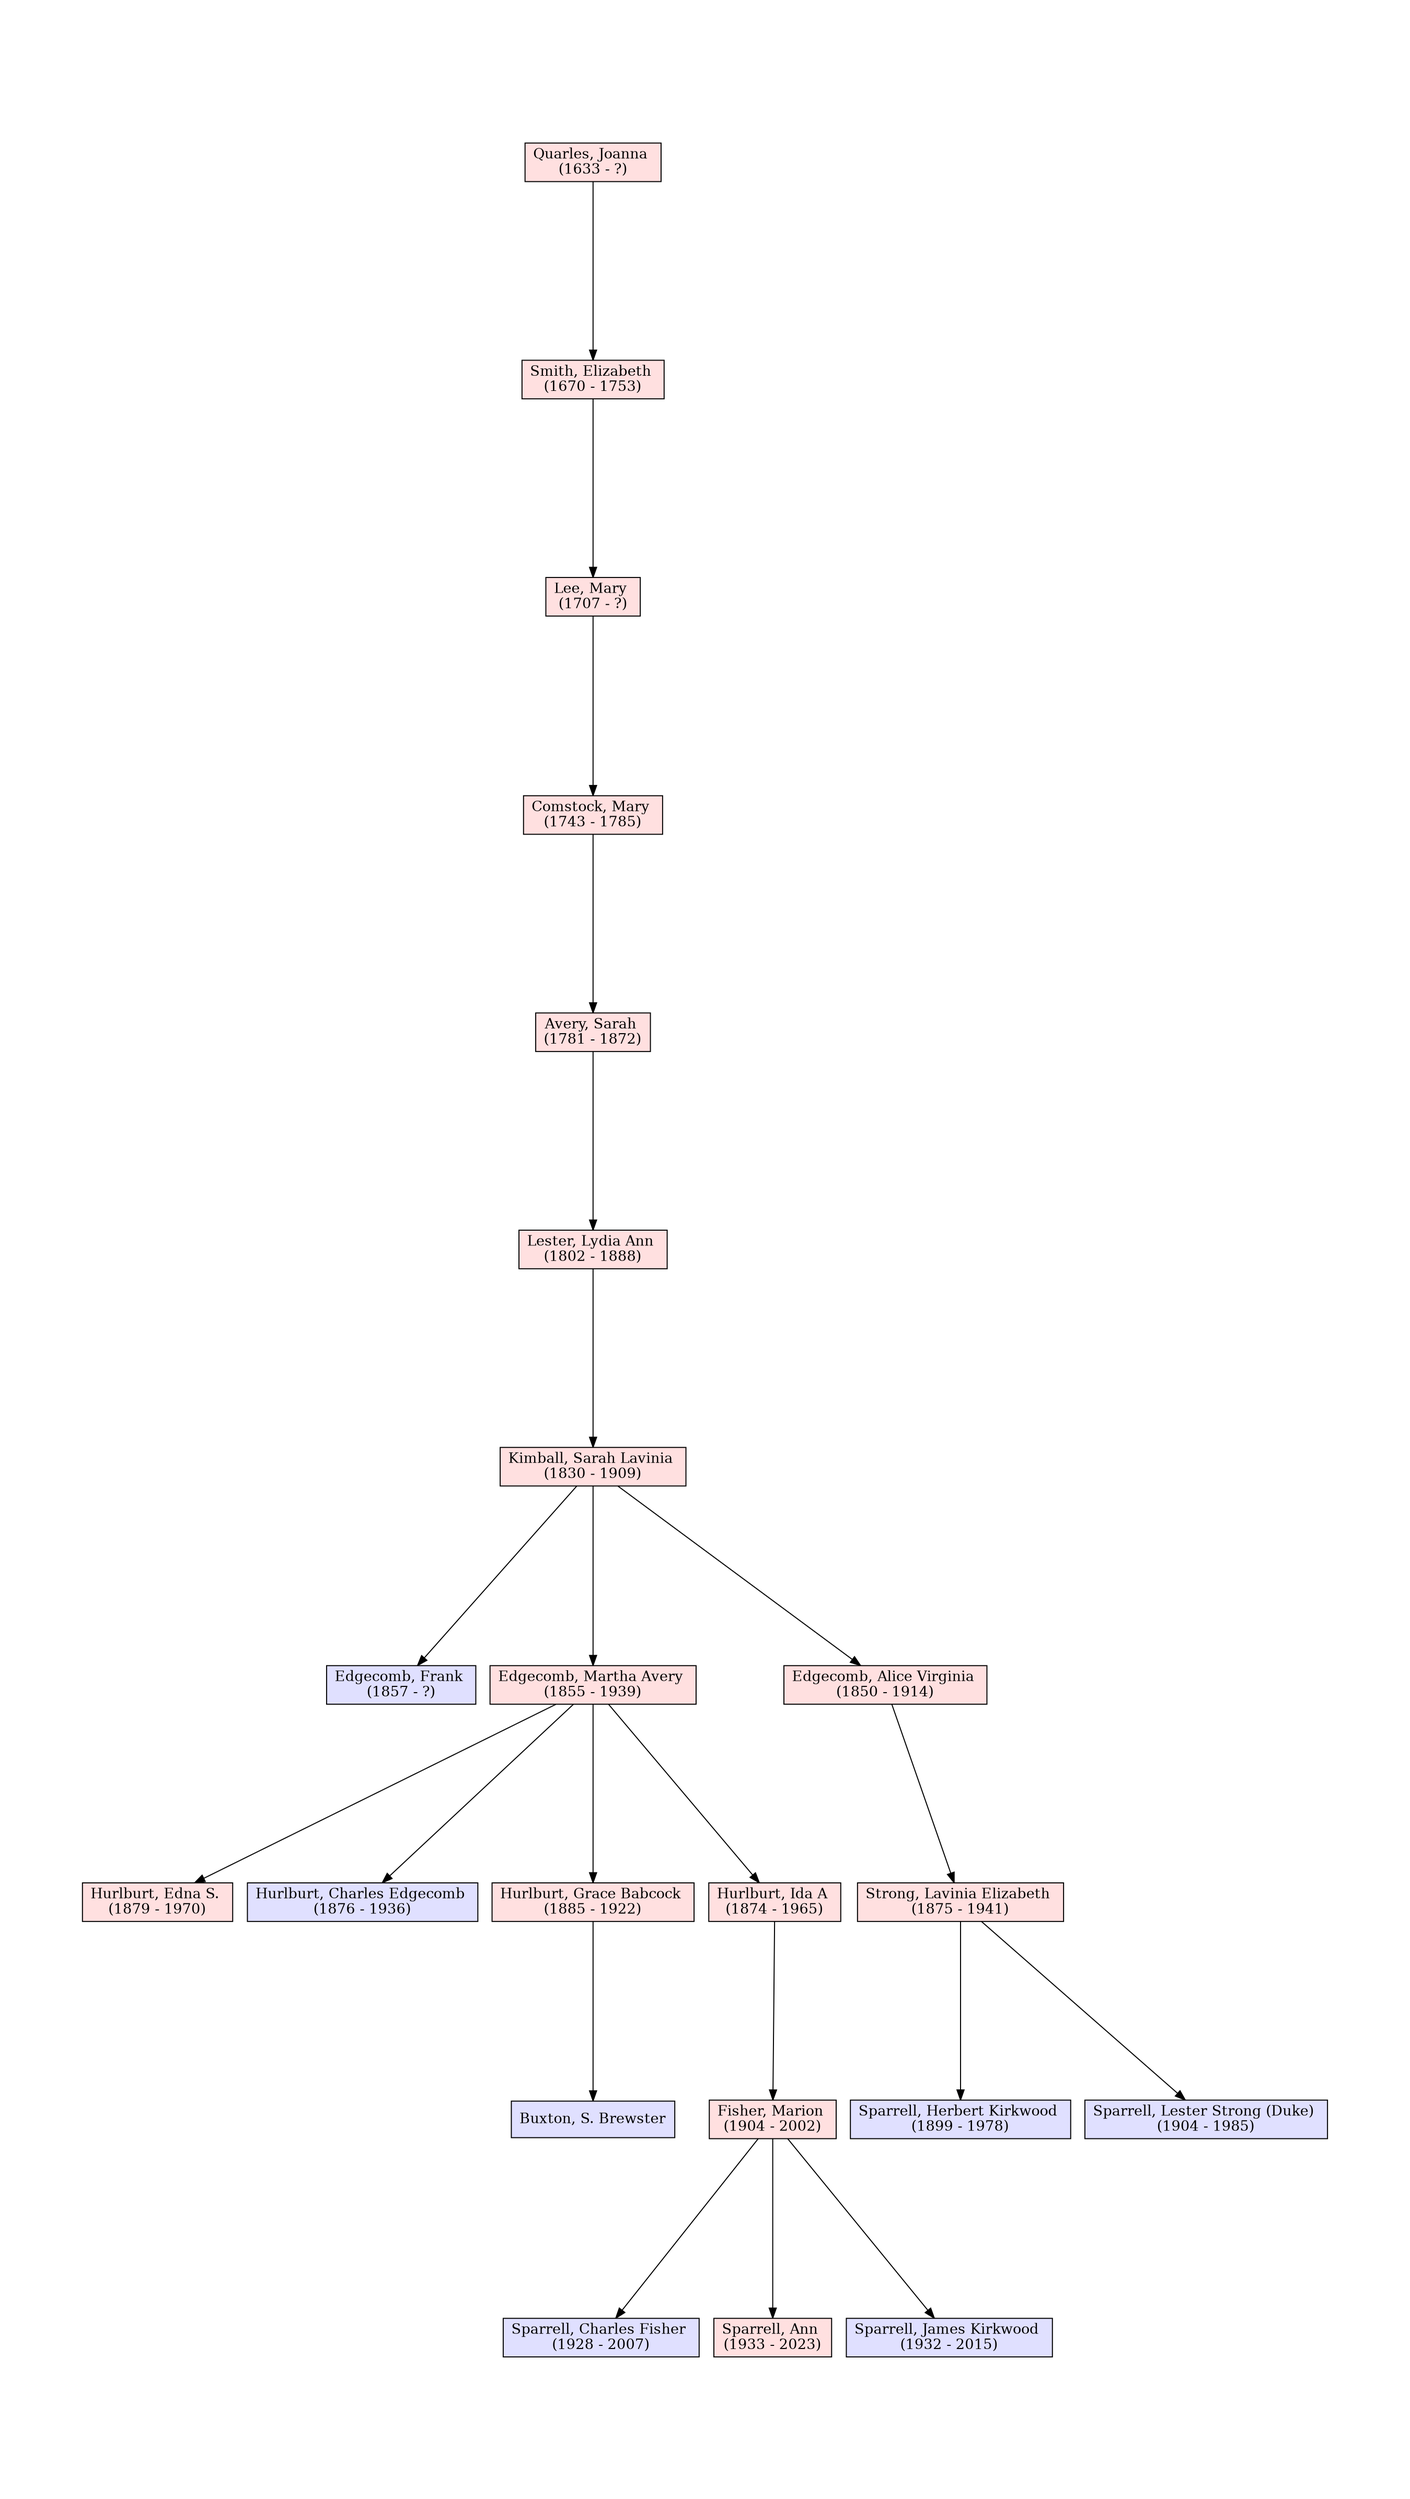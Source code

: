digraph GRAMPS_graph
{
  bgcolor=white;
  center="true"; 
  charset="utf8";
  concentrate="false";
  dpi="200";
  graph [fontsize=14];
  margin="1.00,1.00"; 
  mclimit="99";
  nodesep="0.20";
  outputorder="edgesfirst";
#  page="21.00,32.00";
  pagedir="BL";
  rankdir="TB";
  ranksep="0.20";
  ratio="fill";
  searchsize="100";
  size="15.99,29.99"; 
  splines="true";

  edge [len=0.5 style=solid fontsize=14];
  node [style=filled fontsize=14];

# Number of people in database:    82
# Number of people of interest:    35
# Number of families in database:  44
# Number of families of interest:  18
# Initial list of people of interest:
# -> I1435, Joanna Quarles

  I0193 [ shape="box" fillcolor="#e0e0ff" style="solid,filled" label=<Sparrell, Charles Fisher <BR/>(1928 - 2007)> ];
  I1431 [ shape="box" fillcolor="#ffe0e0" style="solid,filled" label=<Smith, Elizabeth <BR/>(1670 - 1753)> ];
  I0376 [ shape="box" fillcolor="#ffe0e0" style="solid,filled" label=<Fisher, Marion <BR/>(1904 - 2002)> ];
  I1333 [ shape="box" fillcolor="#e0e0ff" style="solid,filled" label=<Edgecomb, Frank <BR/>(1857 - ?)> ];
  I1236 [ shape="box" fillcolor="#ffe0e0" style="solid,filled" label=<Sparrell, Ann <BR/>(1933 - 2023)> ];
  I0904 [ shape="box" fillcolor="#e0e0ff" style="solid,filled" label=<Sparrell, Herbert Kirkwood <BR/>(1899 - 1978)> ];
  I2129 [ shape="box" fillcolor="#e0e0ff" style="solid,filled" label=<Buxton, S. Brewster> ];
  I1071 [ shape="box" fillcolor="#ffe0e0" style="solid,filled" label=<Edgecomb, Martha Avery <BR/>(1855 - 1939)> ];
  I0656 [ shape="box" fillcolor="#ffe0e0" style="solid,filled" label=<Comstock, Mary <BR/>(1743 - 1785)> ];
  I0211 [ shape="box" fillcolor="#ffe0e0" style="solid,filled" label=<Hurlburt, Edna S. <BR/>(1879 - 1970)> ];
  I0407 [ shape="box" fillcolor="#ffe0e0" style="solid,filled" label=<Edgecomb, Alice Virginia <BR/>(1850 - 1914)> ];
  I0287 [ shape="box" fillcolor="#e0e0ff" style="solid,filled" label=<Sparrell, Lester Strong (Duke) <BR/>(1904 - 1985)> ];
  I1435 [ shape="box" fillcolor="#ffe0e0" style="solid,filled" label=<Quarles, Joanna <BR/>(1633 - ?)> ];
  I1348 [ shape="box" fillcolor="#ffe0e0" style="solid,filled" label=<Avery, Sarah <BR/>(1781 - 1872)> ];
  I1093 [ shape="box" fillcolor="#ffe0e0" style="solid,filled" label=<Lester, Lydia Ann <BR/>(1802 - 1888)> ];
  I1018 [ shape="box" fillcolor="#e0e0ff" style="solid,filled" label=<Hurlburt, Charles Edgecomb <BR/>(1876 - 1936)> ];
  I1060 [ shape="box" fillcolor="#ffe0e0" style="solid,filled" label=<Kimball, Sarah Lavinia <BR/>(1830 - 1909)> ];
  I0194 [ shape="box" fillcolor="#ffe0e0" style="solid,filled" label=<Strong, Lavinia Elizabeth <BR/>(1875 - 1941)> ];
  I1126 [ shape="box" fillcolor="#e0e0ff" style="solid,filled" label=<Sparrell, James Kirkwood <BR/>(1932 - 2015)> ];
  I0414 [ shape="box" fillcolor="#ffe0e0" style="solid,filled" label=<Hurlburt, Grace Babcock <BR/>(1885 - 1922)> ];
  I0354 [ shape="box" fillcolor="#ffe0e0" style="solid,filled" label=<Hurlburt, Ida A <BR/>(1874 - 1965)> ];
  I0672 [ shape="box" fillcolor="#ffe0e0" style="solid,filled" label=<Lee, Mary <BR/>(1707 - ?)> ];

  I0407 -> I0194; // mother: Alice Virginia Edgecomb child:  Lavinia Elizabeth Strong

  I1431 -> I0672; // mother: Elizabeth Smith child:  Mary Lee

  I0194 -> I0904; // mother: Lavinia Elizabeth Strong child:  Herbert Kirkwood Sparrell
  I0194 -> I0287; // mother: Lavinia Elizabeth Strong child:  Lester Strong (Duke) Sparrell

  I1348 -> I1093; // mother: Sarah Avery child:  Lydia Ann Lester

  I0376 -> I0193; // mother: Marion Fisher child:  Charles Fisher Sparrell
  I0376 -> I1126; // mother: Marion Fisher child:  James Kirkwood Sparrell
  I0376 -> I1236; // mother: Marion Fisher child:  Ann Sparrell

  I1060 -> I0407; // mother: Sarah Lavinia Kimball child:  Alice Virginia Edgecomb
  I1060 -> I1071; // mother: Sarah Lavinia Kimball child: Martha Avery Edgecomb
  I1060 -> I1333; // mother: Sarah Lavinia Kimball child: Frank Edgecomb

  I1435 -> I1431; // mother: Joanna Quarles child:  Elizabeth Smith

  I1093 -> I1060; // mother: Lydia Ann Lester child:  Sarah Lavinia Kimball

  I0656 -> I1348; // mother: Mary Comstock child:  Sarah Avery

  I0672 -> I0656; // mother: Mary Lee child:  Mary Comstock

  I0354 -> I0376; // mother: Ida A Hurlburt child:  Marion Fisher

  I0414 -> I2129; // mother: Grace Babcock Hurlburt child:  S. Brewster Buxton

  I1071 -> I0354; // mother: Martha Avery Edgecomb child:  Ida A Hurlburt
  I1071 -> I1018; // mother: Martha Avery Edgecomb child:  Charles Edgecomb Hurlburt
  I1071 -> I0211; // mother: Martha Avery Edgecomb child:  Edna S. Hurlburt
  I1071 -> I0414; // mother: Martha Avery Edgecomb child:  Grace Babcock Hurlburt
}

